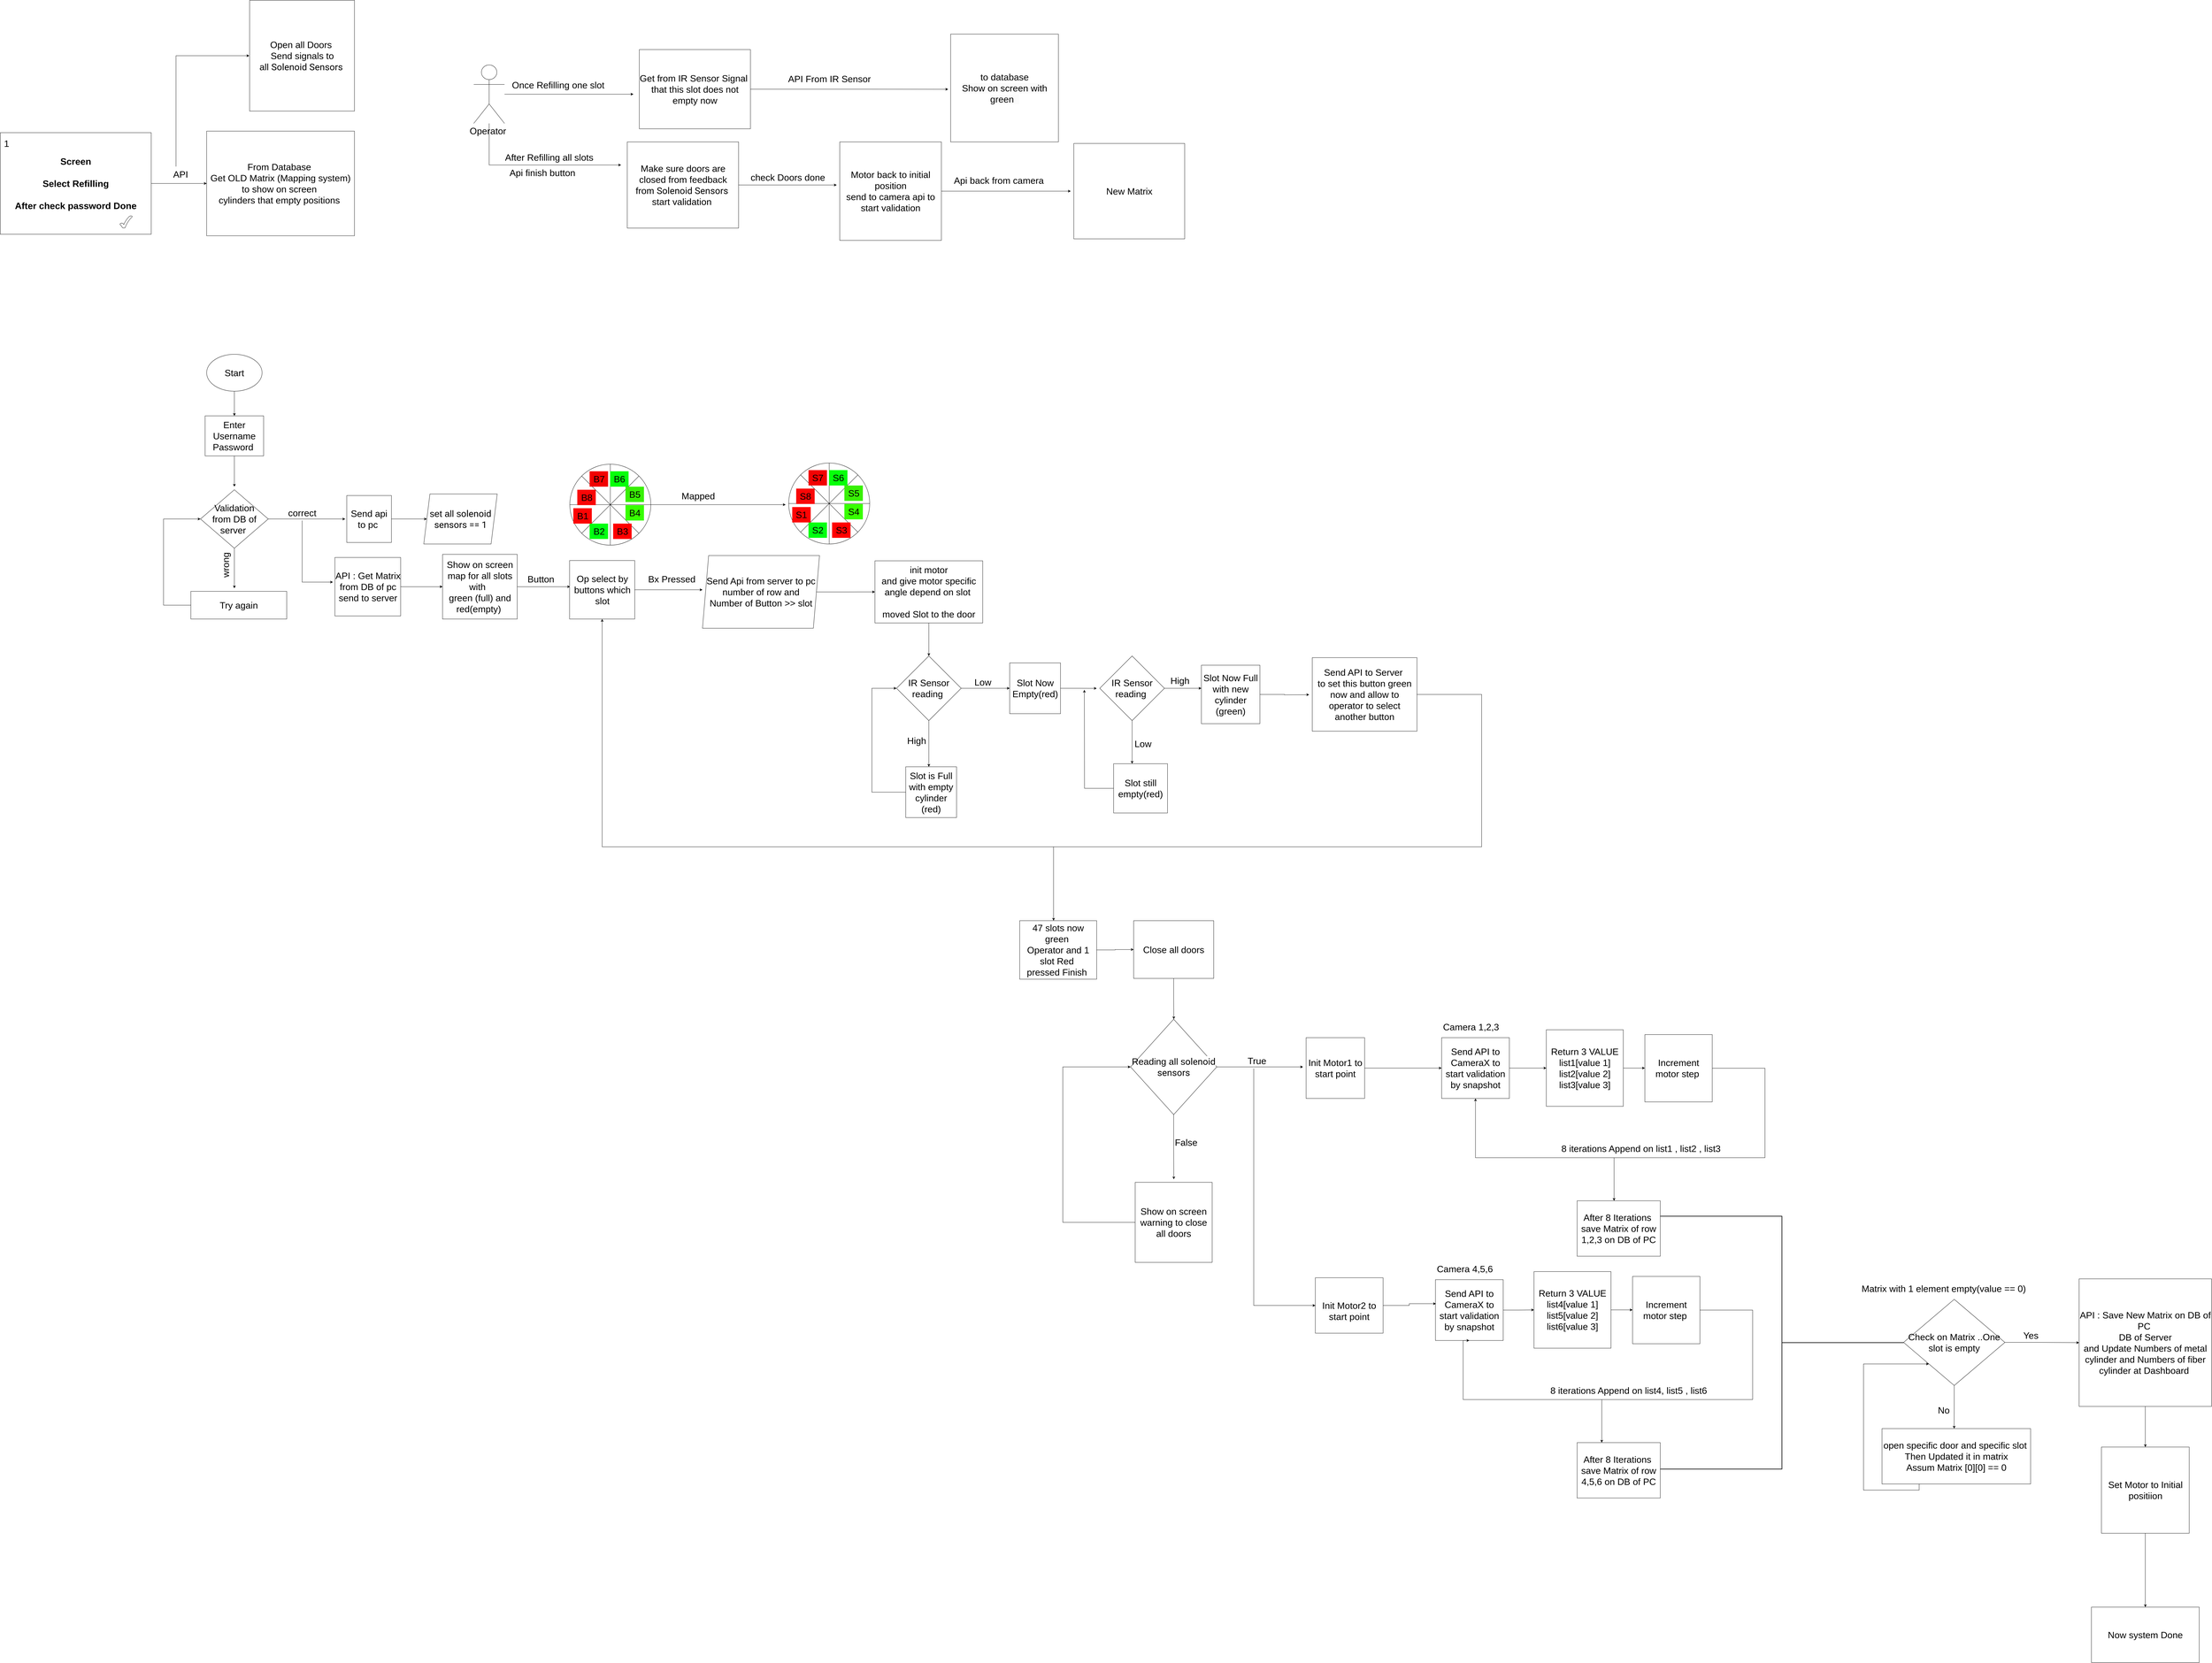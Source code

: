 <mxfile version="20.7.4" type="device"><diagram id="Xpzw8I_0bqc6meqcwYdu" name="Page-1"><mxGraphModel dx="4197" dy="730" grid="1" gridSize="10" guides="1" tooltips="1" connect="1" arrows="1" fold="1" page="1" pageScale="1" pageWidth="850" pageHeight="1100" math="0" shadow="0"><root><mxCell id="0"/><mxCell id="1" parent="0"/><mxCell id="-7IvUQhoITRC7MLoCMQB-1" style="edgeStyle=orthogonalEdgeStyle;rounded=0;orthogonalLoop=1;jettySize=auto;html=1;entryX=0;entryY=0.5;entryDx=0;entryDy=0;fontSize=30;" edge="1" parent="1" source="-7IvUQhoITRC7MLoCMQB-2" target="-7IvUQhoITRC7MLoCMQB-4"><mxGeometry relative="1" as="geometry"/></mxCell><mxCell id="-7IvUQhoITRC7MLoCMQB-2" value="&lt;font style=&quot;font-size: 30px;&quot;&gt;&lt;b&gt;Screen&lt;br&gt;&lt;br&gt;Select Refilling&lt;br&gt;&lt;br&gt;After check password Done&lt;br&gt;&lt;/b&gt;&lt;/font&gt;" style="rounded=0;whiteSpace=wrap;html=1;" vertex="1" parent="1"><mxGeometry x="-450" y="2430" width="490" height="330" as="geometry"/></mxCell><mxCell id="-7IvUQhoITRC7MLoCMQB-3" value="1" style="text;html=1;align=center;verticalAlign=middle;resizable=0;points=[];autosize=1;strokeColor=none;fillColor=none;fontSize=30;" vertex="1" parent="1"><mxGeometry x="-450" y="2440" width="40" height="50" as="geometry"/></mxCell><mxCell id="-7IvUQhoITRC7MLoCMQB-4" value="From Database&amp;nbsp;&lt;br&gt;Get OLD Matrix (Mapping system)&lt;br&gt;to show on screen&amp;nbsp;&lt;br&gt;cylinders that empty positions&amp;nbsp;" style="rounded=0;whiteSpace=wrap;html=1;fontSize=30;" vertex="1" parent="1"><mxGeometry x="220" y="2425" width="480" height="340" as="geometry"/></mxCell><mxCell id="-7IvUQhoITRC7MLoCMQB-5" style="edgeStyle=orthogonalEdgeStyle;rounded=0;orthogonalLoop=1;jettySize=auto;html=1;fontSize=30;" edge="1" parent="1" source="-7IvUQhoITRC7MLoCMQB-6"><mxGeometry relative="1" as="geometry"><mxPoint x="358.5" y="2180" as="targetPoint"/><Array as="points"><mxPoint x="120.5" y="2180"/></Array></mxGeometry></mxCell><mxCell id="-7IvUQhoITRC7MLoCMQB-6" value="API" style="text;html=1;align=center;verticalAlign=middle;resizable=0;points=[];autosize=1;strokeColor=none;fillColor=none;fontSize=30;" vertex="1" parent="1"><mxGeometry x="100" y="2540" width="70" height="50" as="geometry"/></mxCell><mxCell id="-7IvUQhoITRC7MLoCMQB-7" value="Open all Doors&amp;nbsp;&lt;br&gt;Send signals to all&amp;nbsp;&lt;span style=&quot;font-family: Roboto, RobotoDraft, Helvetica, Arial, sans-serif; text-align: start; background-color: rgb(255, 255, 255);&quot;&gt;&lt;font style=&quot;font-size: 30px;&quot;&gt;Solenoid Sensors&amp;nbsp;&lt;/font&gt;&lt;/span&gt;" style="rounded=0;whiteSpace=wrap;html=1;fontSize=30;" vertex="1" parent="1"><mxGeometry x="359.5" y="2000" width="340.5" height="360" as="geometry"/></mxCell><mxCell id="-7IvUQhoITRC7MLoCMQB-8" value="" style="verticalLabelPosition=bottom;verticalAlign=top;html=1;shape=mxgraph.basic.tick;fontSize=30;" vertex="1" parent="1"><mxGeometry x="-61.5" y="2700" width="40" height="40" as="geometry"/></mxCell><mxCell id="-7IvUQhoITRC7MLoCMQB-9" style="edgeStyle=orthogonalEdgeStyle;rounded=0;orthogonalLoop=1;jettySize=auto;html=1;fontSize=30;" edge="1" parent="1" source="-7IvUQhoITRC7MLoCMQB-11"><mxGeometry relative="1" as="geometry"><mxPoint x="1605.75" y="2305" as="targetPoint"/></mxGeometry></mxCell><mxCell id="-7IvUQhoITRC7MLoCMQB-10" style="edgeStyle=orthogonalEdgeStyle;rounded=0;orthogonalLoop=1;jettySize=auto;html=1;fontSize=30;" edge="1" parent="1" source="-7IvUQhoITRC7MLoCMQB-11"><mxGeometry relative="1" as="geometry"><mxPoint x="1565.75" y="2535" as="targetPoint"/><Array as="points"><mxPoint x="1137.75" y="2535"/><mxPoint x="1545.75" y="2535"/></Array></mxGeometry></mxCell><mxCell id="-7IvUQhoITRC7MLoCMQB-11" value="Operator&amp;nbsp;" style="shape=umlActor;verticalLabelPosition=bottom;verticalAlign=top;html=1;fontSize=30;" vertex="1" parent="1"><mxGeometry x="1087.25" y="2210" width="100" height="190" as="geometry"/></mxCell><mxCell id="-7IvUQhoITRC7MLoCMQB-12" value="Once Refilling one slot" style="text;html=1;align=center;verticalAlign=middle;resizable=0;points=[];autosize=1;strokeColor=none;fillColor=none;fontSize=30;" vertex="1" parent="1"><mxGeometry x="1200.75" y="2250" width="320" height="50" as="geometry"/></mxCell><mxCell id="-7IvUQhoITRC7MLoCMQB-13" style="edgeStyle=orthogonalEdgeStyle;rounded=0;orthogonalLoop=1;jettySize=auto;html=1;fontSize=30;" edge="1" parent="1" source="-7IvUQhoITRC7MLoCMQB-14"><mxGeometry relative="1" as="geometry"><mxPoint x="2627.75" y="2289" as="targetPoint"/></mxGeometry></mxCell><mxCell id="-7IvUQhoITRC7MLoCMQB-14" value="Get from IR Sensor Signal&amp;nbsp;&lt;br&gt;that this slot does not empty now&lt;br&gt;" style="rounded=0;whiteSpace=wrap;html=1;fontSize=30;" vertex="1" parent="1"><mxGeometry x="1625" y="2160" width="360.75" height="257.5" as="geometry"/></mxCell><mxCell id="-7IvUQhoITRC7MLoCMQB-15" value="API From IR Sensor&amp;nbsp;" style="text;html=1;align=center;verticalAlign=middle;resizable=0;points=[];autosize=1;strokeColor=none;fillColor=none;fontSize=30;" vertex="1" parent="1"><mxGeometry x="2095.75" y="2230" width="300" height="50" as="geometry"/></mxCell><mxCell id="-7IvUQhoITRC7MLoCMQB-16" value="to database&lt;br&gt;&lt;span style=&quot;color: rgb(0, 0, 0); font-family: Helvetica; font-size: 30px; font-style: normal; font-variant-ligatures: normal; font-variant-caps: normal; font-weight: 400; letter-spacing: normal; orphans: 2; text-align: center; text-indent: 0px; text-transform: none; widows: 2; word-spacing: 0px; -webkit-text-stroke-width: 0px; background-color: rgb(251, 251, 251); text-decoration-thickness: initial; text-decoration-style: initial; text-decoration-color: initial; float: none; display: inline !important;&quot;&gt;Show on screen with green&amp;nbsp;&amp;nbsp;&lt;/span&gt;" style="rounded=0;whiteSpace=wrap;html=1;fontSize=30;" vertex="1" parent="1"><mxGeometry x="2635.75" y="2110" width="350" height="350" as="geometry"/></mxCell><mxCell id="-7IvUQhoITRC7MLoCMQB-17" value="After Refilling all slots&amp;nbsp;" style="text;html=1;align=center;verticalAlign=middle;resizable=0;points=[];autosize=1;strokeColor=none;fillColor=none;fontSize=30;" vertex="1" parent="1"><mxGeometry x="1175.75" y="2485" width="320" height="50" as="geometry"/></mxCell><mxCell id="-7IvUQhoITRC7MLoCMQB-18" style="edgeStyle=orthogonalEdgeStyle;rounded=0;orthogonalLoop=1;jettySize=auto;html=1;fontSize=30;" edge="1" parent="1" source="-7IvUQhoITRC7MLoCMQB-19"><mxGeometry relative="1" as="geometry"><mxPoint x="2265.75" y="2600" as="targetPoint"/></mxGeometry></mxCell><mxCell id="-7IvUQhoITRC7MLoCMQB-19" value="Make sure doors are closed from feedback from&amp;nbsp;&lt;span style=&quot;font-family: Roboto, RobotoDraft, Helvetica, Arial, sans-serif; text-align: start; background-color: rgb(255, 255, 255);&quot;&gt;Solenoid Sensors&amp;nbsp;&lt;br&gt;&lt;/span&gt;start validation&amp;nbsp;" style="rounded=0;whiteSpace=wrap;html=1;fontSize=30;" vertex="1" parent="1"><mxGeometry x="1585.75" y="2460" width="361.5" height="280" as="geometry"/></mxCell><mxCell id="-7IvUQhoITRC7MLoCMQB-20" value="Api finish button&amp;nbsp;" style="text;html=1;align=center;verticalAlign=middle;resizable=0;points=[];autosize=1;strokeColor=none;fillColor=none;fontSize=30;" vertex="1" parent="1"><mxGeometry x="1189.16" y="2535" width="250" height="50" as="geometry"/></mxCell><mxCell id="-7IvUQhoITRC7MLoCMQB-21" value="check Doors done&amp;nbsp;" style="text;html=1;align=center;verticalAlign=middle;resizable=0;points=[];autosize=1;strokeColor=none;fillColor=none;fontSize=30;" vertex="1" parent="1"><mxGeometry x="1975.75" y="2550" width="270" height="50" as="geometry"/></mxCell><mxCell id="-7IvUQhoITRC7MLoCMQB-22" style="edgeStyle=orthogonalEdgeStyle;rounded=0;orthogonalLoop=1;jettySize=auto;html=1;fontSize=30;" edge="1" parent="1" source="-7IvUQhoITRC7MLoCMQB-23"><mxGeometry relative="1" as="geometry"><mxPoint x="3025.75" y="2620" as="targetPoint"/></mxGeometry></mxCell><mxCell id="-7IvUQhoITRC7MLoCMQB-23" value="Motor back to initial position&lt;br&gt;send to camera api to start validation" style="rounded=0;whiteSpace=wrap;html=1;fontSize=30;" vertex="1" parent="1"><mxGeometry x="2275.75" y="2460" width="330" height="320" as="geometry"/></mxCell><mxCell id="-7IvUQhoITRC7MLoCMQB-24" value="Api back from camera&amp;nbsp;" style="text;html=1;align=center;verticalAlign=middle;resizable=0;points=[];autosize=1;strokeColor=none;fillColor=none;fontSize=30;" vertex="1" parent="1"><mxGeometry x="2635.75" y="2560" width="320" height="50" as="geometry"/></mxCell><mxCell id="-7IvUQhoITRC7MLoCMQB-25" value="New Matrix" style="rounded=0;whiteSpace=wrap;html=1;fontSize=30;" vertex="1" parent="1"><mxGeometry x="3035.75" y="2465" width="360" height="310" as="geometry"/></mxCell><mxCell id="-7IvUQhoITRC7MLoCMQB-26" style="edgeStyle=orthogonalEdgeStyle;rounded=0;orthogonalLoop=1;jettySize=auto;html=1;entryX=0.5;entryY=0;entryDx=0;entryDy=0;fontSize=30;" edge="1" parent="1" source="-7IvUQhoITRC7MLoCMQB-27" target="-7IvUQhoITRC7MLoCMQB-29"><mxGeometry relative="1" as="geometry"/></mxCell><mxCell id="-7IvUQhoITRC7MLoCMQB-27" value="Start" style="ellipse;whiteSpace=wrap;html=1;fontSize=30;" vertex="1" parent="1"><mxGeometry x="220" y="3150" width="180" height="120" as="geometry"/></mxCell><mxCell id="-7IvUQhoITRC7MLoCMQB-28" style="edgeStyle=orthogonalEdgeStyle;rounded=0;orthogonalLoop=1;jettySize=auto;html=1;exitX=0.5;exitY=1;exitDx=0;exitDy=0;fontSize=30;" edge="1" parent="1" source="-7IvUQhoITRC7MLoCMQB-29"><mxGeometry relative="1" as="geometry"><mxPoint x="310" y="3580.0" as="targetPoint"/></mxGeometry></mxCell><mxCell id="-7IvUQhoITRC7MLoCMQB-29" value="Enter Username&lt;br&gt;Password&amp;nbsp;" style="rounded=0;whiteSpace=wrap;html=1;fontSize=30;" vertex="1" parent="1"><mxGeometry x="215" y="3350" width="190" height="130" as="geometry"/></mxCell><mxCell id="-7IvUQhoITRC7MLoCMQB-30" style="edgeStyle=orthogonalEdgeStyle;rounded=0;orthogonalLoop=1;jettySize=auto;html=1;fontSize=30;" edge="1" parent="1" source="-7IvUQhoITRC7MLoCMQB-32"><mxGeometry relative="1" as="geometry"><mxPoint x="670" y="3685" as="targetPoint"/></mxGeometry></mxCell><mxCell id="-7IvUQhoITRC7MLoCMQB-31" style="edgeStyle=orthogonalEdgeStyle;rounded=0;orthogonalLoop=1;jettySize=auto;html=1;exitX=0.5;exitY=1;exitDx=0;exitDy=0;fontSize=30;" edge="1" parent="1" source="-7IvUQhoITRC7MLoCMQB-32"><mxGeometry relative="1" as="geometry"><mxPoint x="310" y="3910" as="targetPoint"/></mxGeometry></mxCell><mxCell id="-7IvUQhoITRC7MLoCMQB-32" value="Validation &lt;br&gt;from DB of server&amp;nbsp;" style="rhombus;whiteSpace=wrap;html=1;fontSize=30;" vertex="1" parent="1"><mxGeometry x="200" y="3590" width="220" height="190" as="geometry"/></mxCell><mxCell id="-7IvUQhoITRC7MLoCMQB-33" style="edgeStyle=orthogonalEdgeStyle;rounded=0;orthogonalLoop=1;jettySize=auto;html=1;fontSize=30;" edge="1" parent="1" source="-7IvUQhoITRC7MLoCMQB-34"><mxGeometry relative="1" as="geometry"><mxPoint x="630" y="3890" as="targetPoint"/><Array as="points"><mxPoint x="530" y="3890"/></Array></mxGeometry></mxCell><mxCell id="-7IvUQhoITRC7MLoCMQB-34" value="correct" style="text;html=1;align=center;verticalAlign=middle;resizable=0;points=[];autosize=1;strokeColor=none;fillColor=none;fontSize=30;" vertex="1" parent="1"><mxGeometry x="470" y="3640" width="120" height="50" as="geometry"/></mxCell><mxCell id="-7IvUQhoITRC7MLoCMQB-35" value="wrong" style="text;html=1;align=center;verticalAlign=middle;resizable=0;points=[];autosize=1;strokeColor=none;fillColor=none;fontSize=30;rotation=-90;" vertex="1" parent="1"><mxGeometry x="226.5" y="3810" width="110" height="50" as="geometry"/></mxCell><mxCell id="-7IvUQhoITRC7MLoCMQB-36" style="edgeStyle=orthogonalEdgeStyle;rounded=0;orthogonalLoop=1;jettySize=auto;html=1;fontSize=30;" edge="1" parent="1" source="-7IvUQhoITRC7MLoCMQB-37" target="-7IvUQhoITRC7MLoCMQB-38"><mxGeometry relative="1" as="geometry"><mxPoint x="950" y="3685.0" as="targetPoint"/></mxGeometry></mxCell><mxCell id="-7IvUQhoITRC7MLoCMQB-37" value="Send api to pc&amp;nbsp;" style="rounded=0;whiteSpace=wrap;html=1;fontSize=30;" vertex="1" parent="1"><mxGeometry x="675" y="3608.75" width="145" height="152.5" as="geometry"/></mxCell><mxCell id="-7IvUQhoITRC7MLoCMQB-38" value="set all s&lt;span style=&quot;font-family: Roboto, RobotoDraft, Helvetica, Arial, sans-serif; text-align: start; background-color: rgb(255, 255, 255);&quot;&gt;olenoid sensors == 1&lt;/span&gt;" style="shape=parallelogram;perimeter=parallelogramPerimeter;whiteSpace=wrap;html=1;fixedSize=1;fontSize=30;" vertex="1" parent="1"><mxGeometry x="925" y="3603.75" width="238.5" height="162.5" as="geometry"/></mxCell><mxCell id="-7IvUQhoITRC7MLoCMQB-39" style="edgeStyle=orthogonalEdgeStyle;rounded=0;orthogonalLoop=1;jettySize=auto;html=1;fontSize=30;" edge="1" parent="1" source="-7IvUQhoITRC7MLoCMQB-40"><mxGeometry relative="1" as="geometry"><mxPoint x="1400" y="3905" as="targetPoint"/></mxGeometry></mxCell><mxCell id="-7IvUQhoITRC7MLoCMQB-40" value="Show on screen map for all slots with&amp;nbsp;&amp;nbsp;&lt;br&gt;green (full) and red(empty)&amp;nbsp;" style="rounded=0;whiteSpace=wrap;html=1;fontSize=30;" vertex="1" parent="1"><mxGeometry x="986" y="3800" width="242.5" height="210" as="geometry"/></mxCell><mxCell id="-7IvUQhoITRC7MLoCMQB-41" style="edgeStyle=orthogonalEdgeStyle;rounded=0;orthogonalLoop=1;jettySize=auto;html=1;exitX=1;exitY=0.5;exitDx=0;exitDy=0;entryX=0;entryY=0.5;entryDx=0;entryDy=0;fontSize=30;" edge="1" parent="1" source="-7IvUQhoITRC7MLoCMQB-42" target="-7IvUQhoITRC7MLoCMQB-40"><mxGeometry relative="1" as="geometry"/></mxCell><mxCell id="-7IvUQhoITRC7MLoCMQB-42" value="API : Get Matrix from DB of pc send to server" style="rounded=0;whiteSpace=wrap;html=1;fontSize=30;" vertex="1" parent="1"><mxGeometry x="636.5" y="3810" width="213.5" height="190" as="geometry"/></mxCell><mxCell id="-7IvUQhoITRC7MLoCMQB-43" value="Button&amp;nbsp;" style="text;html=1;align=center;verticalAlign=middle;resizable=0;points=[];autosize=1;strokeColor=none;fillColor=none;fontSize=30;" vertex="1" parent="1"><mxGeometry x="1248.5" y="3855" width="120" height="50" as="geometry"/></mxCell><mxCell id="-7IvUQhoITRC7MLoCMQB-44" style="edgeStyle=orthogonalEdgeStyle;rounded=0;orthogonalLoop=1;jettySize=auto;html=1;fontSize=30;" edge="1" parent="1" source="-7IvUQhoITRC7MLoCMQB-45"><mxGeometry relative="1" as="geometry"><mxPoint x="1830" y="3915" as="targetPoint"/><Array as="points"><mxPoint x="1710" y="3915"/><mxPoint x="1710" y="3915"/></Array></mxGeometry></mxCell><mxCell id="-7IvUQhoITRC7MLoCMQB-45" value="Op select by buttons which slot" style="rounded=0;whiteSpace=wrap;html=1;fontSize=30;" vertex="1" parent="1"><mxGeometry x="1398.5" y="3820" width="211.5" height="190" as="geometry"/></mxCell><mxCell id="-7IvUQhoITRC7MLoCMQB-46" value="Bx Pressed" style="text;html=1;align=center;verticalAlign=middle;resizable=0;points=[];autosize=1;strokeColor=none;fillColor=none;fontSize=30;" vertex="1" parent="1"><mxGeometry x="1640" y="3855" width="180" height="50" as="geometry"/></mxCell><mxCell id="-7IvUQhoITRC7MLoCMQB-47" style="edgeStyle=orthogonalEdgeStyle;rounded=0;orthogonalLoop=1;jettySize=auto;html=1;fontSize=30;" edge="1" parent="1" source="-7IvUQhoITRC7MLoCMQB-48" target="-7IvUQhoITRC7MLoCMQB-50"><mxGeometry relative="1" as="geometry"><mxPoint x="2300" y="3915.0" as="targetPoint"/></mxGeometry></mxCell><mxCell id="-7IvUQhoITRC7MLoCMQB-48" value="Send Api from server to pc number of row and &lt;br&gt;Number of Button &amp;gt;&amp;gt; slot" style="shape=parallelogram;perimeter=parallelogramPerimeter;whiteSpace=wrap;html=1;fixedSize=1;fontSize=30;" vertex="1" parent="1"><mxGeometry x="1830" y="3803.75" width="380" height="236.25" as="geometry"/></mxCell><mxCell id="-7IvUQhoITRC7MLoCMQB-49" style="edgeStyle=orthogonalEdgeStyle;rounded=0;orthogonalLoop=1;jettySize=auto;html=1;fontSize=30;" edge="1" parent="1" source="-7IvUQhoITRC7MLoCMQB-50" target="-7IvUQhoITRC7MLoCMQB-81"><mxGeometry relative="1" as="geometry"><mxPoint x="2565" y="4190.0" as="targetPoint"/></mxGeometry></mxCell><mxCell id="-7IvUQhoITRC7MLoCMQB-50" value="init motor&lt;br&gt;and give motor specific angle depend on slot&amp;nbsp;&lt;br&gt;&lt;br&gt;&amp;nbsp;moved Slot to the door&amp;nbsp;" style="rounded=0;whiteSpace=wrap;html=1;fontSize=30;" vertex="1" parent="1"><mxGeometry x="2390" y="3820.94" width="350" height="201.87" as="geometry"/></mxCell><mxCell id="-7IvUQhoITRC7MLoCMQB-51" style="edgeStyle=orthogonalEdgeStyle;rounded=0;orthogonalLoop=1;jettySize=auto;html=1;fontSize=30;" edge="1" parent="1" source="-7IvUQhoITRC7MLoCMQB-52"><mxGeometry relative="1" as="geometry"><mxPoint x="2100" y="3638.5" as="targetPoint"/></mxGeometry></mxCell><mxCell id="-7IvUQhoITRC7MLoCMQB-52" value="" style="ellipse;whiteSpace=wrap;html=1;aspect=fixed;fontSize=30;" vertex="1" parent="1"><mxGeometry x="1399.25" y="3507" width="263" height="263" as="geometry"/></mxCell><mxCell id="-7IvUQhoITRC7MLoCMQB-53" value="" style="endArrow=none;html=1;rounded=0;fontSize=30;entryX=0.5;entryY=0;entryDx=0;entryDy=0;exitX=0.5;exitY=1;exitDx=0;exitDy=0;" edge="1" parent="1" source="-7IvUQhoITRC7MLoCMQB-52" target="-7IvUQhoITRC7MLoCMQB-52"><mxGeometry width="50" height="50" relative="1" as="geometry"><mxPoint x="2050" y="3780" as="sourcePoint"/><mxPoint x="2100" y="3730" as="targetPoint"/></mxGeometry></mxCell><mxCell id="-7IvUQhoITRC7MLoCMQB-54" value="" style="endArrow=none;html=1;rounded=0;fontSize=30;exitX=0;exitY=0.5;exitDx=0;exitDy=0;entryX=1;entryY=0.5;entryDx=0;entryDy=0;" edge="1" parent="1" source="-7IvUQhoITRC7MLoCMQB-52" target="-7IvUQhoITRC7MLoCMQB-52"><mxGeometry width="50" height="50" relative="1" as="geometry"><mxPoint x="2050" y="3780" as="sourcePoint"/><mxPoint x="2100" y="3730" as="targetPoint"/></mxGeometry></mxCell><mxCell id="-7IvUQhoITRC7MLoCMQB-55" value="" style="endArrow=none;html=1;rounded=0;fontSize=30;exitX=0;exitY=1;exitDx=0;exitDy=0;entryX=1;entryY=0;entryDx=0;entryDy=0;" edge="1" parent="1" source="-7IvUQhoITRC7MLoCMQB-52" target="-7IvUQhoITRC7MLoCMQB-52"><mxGeometry width="50" height="50" relative="1" as="geometry"><mxPoint x="2050" y="3780" as="sourcePoint"/><mxPoint x="2100" y="3730" as="targetPoint"/></mxGeometry></mxCell><mxCell id="-7IvUQhoITRC7MLoCMQB-56" value="" style="endArrow=none;html=1;rounded=0;fontSize=30;exitX=0;exitY=0;exitDx=0;exitDy=0;entryX=1;entryY=1;entryDx=0;entryDy=0;" edge="1" parent="1" source="-7IvUQhoITRC7MLoCMQB-52" target="-7IvUQhoITRC7MLoCMQB-52"><mxGeometry width="50" height="50" relative="1" as="geometry"><mxPoint x="2050" y="3780" as="sourcePoint"/><mxPoint x="2100" y="3730" as="targetPoint"/></mxGeometry></mxCell><mxCell id="-7IvUQhoITRC7MLoCMQB-57" value="B2" style="text;html=1;align=center;verticalAlign=middle;resizable=0;points=[];autosize=1;strokeColor=none;fillColor=#00ff11;fontSize=30;" vertex="1" parent="1"><mxGeometry x="1463.5" y="3700" width="60" height="50" as="geometry"/></mxCell><mxCell id="-7IvUQhoITRC7MLoCMQB-58" value="B1" style="text;html=1;align=center;verticalAlign=middle;resizable=0;points=[];autosize=1;strokeColor=none;fillColor=#fc0303;fontSize=30;" vertex="1" parent="1"><mxGeometry x="1410.66" y="3650" width="60" height="50" as="geometry"/></mxCell><mxCell id="-7IvUQhoITRC7MLoCMQB-59" value="B3" style="text;html=1;align=center;verticalAlign=middle;resizable=0;points=[];autosize=1;strokeColor=none;fillColor=#ff0000;fontSize=30;" vertex="1" parent="1"><mxGeometry x="1540" y="3700" width="60" height="50" as="geometry"/></mxCell><mxCell id="-7IvUQhoITRC7MLoCMQB-60" value="B4" style="text;html=1;align=center;verticalAlign=middle;resizable=0;points=[];autosize=1;strokeColor=none;fillColor=#37ff00;fontSize=30;" vertex="1" parent="1"><mxGeometry x="1580" y="3640" width="60" height="50" as="geometry"/></mxCell><mxCell id="-7IvUQhoITRC7MLoCMQB-61" value="B5" style="text;html=1;align=center;verticalAlign=middle;resizable=0;points=[];autosize=1;strokeColor=none;fillColor=#38f005;fontSize=30;" vertex="1" parent="1"><mxGeometry x="1580" y="3580" width="60" height="50" as="geometry"/></mxCell><mxCell id="-7IvUQhoITRC7MLoCMQB-62" value="B6" style="text;html=1;align=center;verticalAlign=middle;resizable=0;points=[];autosize=1;strokeColor=none;fillColor=#05ff09;fontSize=30;" vertex="1" parent="1"><mxGeometry x="1530" y="3530" width="60" height="50" as="geometry"/></mxCell><mxCell id="-7IvUQhoITRC7MLoCMQB-63" value="B7&lt;span style=&quot;color: rgba(0, 0, 0, 0); font-family: monospace; font-size: 0px; text-align: start;&quot;&gt;%3CmxGraphModel%3E%3Croot%3E%3CmxCell%20id%3D%220%22%2F%3E%3CmxCell%20id%3D%221%22%20parent%3D%220%22%2F%3E%3CmxCell%20id%3D%222%22%20value%3D%22B2%22%20style%3D%22text%3Bhtml%3D1%3Balign%3Dcenter%3BverticalAlign%3Dmiddle%3Bresizable%3D0%3Bpoints%3D%5B%5D%3Bautosize%3D1%3BstrokeColor%3Dnone%3BfillColor%3Dnone%3BfontSize%3D30%3B%22%20vertex%3D%221%22%20parent%3D%221%22%3E%3CmxGeometry%20x%3D%221463.5%22%20y%3D%223700%22%20width%3D%2260%22%20height%3D%2250%22%20as%3D%22geometry%22%2F%3E%3C%2FmxCell%3E%3C%2Froot%3E%3C%2FmxGraphModel%3E&lt;/span&gt;" style="text;html=1;align=center;verticalAlign=middle;resizable=0;points=[];autosize=1;strokeColor=none;fillColor=#f20202;fontSize=30;" vertex="1" parent="1"><mxGeometry x="1463.5" y="3530" width="60" height="50" as="geometry"/></mxCell><mxCell id="-7IvUQhoITRC7MLoCMQB-64" value="B8" style="text;html=1;align=center;verticalAlign=middle;resizable=0;points=[];autosize=1;strokeColor=none;fillColor=#f90606;fontSize=30;" vertex="1" parent="1"><mxGeometry x="1423.5" y="3590" width="60" height="50" as="geometry"/></mxCell><mxCell id="-7IvUQhoITRC7MLoCMQB-65" value="" style="ellipse;whiteSpace=wrap;html=1;aspect=fixed;fontSize=30;" vertex="1" parent="1"><mxGeometry x="2110" y="3503.25" width="263" height="263" as="geometry"/></mxCell><mxCell id="-7IvUQhoITRC7MLoCMQB-66" value="" style="endArrow=none;html=1;rounded=0;fontSize=30;entryX=0.5;entryY=0;entryDx=0;entryDy=0;exitX=0.5;exitY=1;exitDx=0;exitDy=0;" edge="1" parent="1" source="-7IvUQhoITRC7MLoCMQB-65" target="-7IvUQhoITRC7MLoCMQB-65"><mxGeometry width="50" height="50" relative="1" as="geometry"><mxPoint x="2760.75" y="3776.25" as="sourcePoint"/><mxPoint x="2810.75" y="3726.25" as="targetPoint"/></mxGeometry></mxCell><mxCell id="-7IvUQhoITRC7MLoCMQB-67" value="" style="endArrow=none;html=1;rounded=0;fontSize=30;exitX=0;exitY=0.5;exitDx=0;exitDy=0;entryX=1;entryY=0.5;entryDx=0;entryDy=0;" edge="1" parent="1" source="-7IvUQhoITRC7MLoCMQB-65" target="-7IvUQhoITRC7MLoCMQB-65"><mxGeometry width="50" height="50" relative="1" as="geometry"><mxPoint x="2760.75" y="3776.25" as="sourcePoint"/><mxPoint x="2810.75" y="3726.25" as="targetPoint"/></mxGeometry></mxCell><mxCell id="-7IvUQhoITRC7MLoCMQB-68" value="" style="endArrow=none;html=1;rounded=0;fontSize=30;exitX=0;exitY=1;exitDx=0;exitDy=0;entryX=1;entryY=0;entryDx=0;entryDy=0;" edge="1" parent="1" source="-7IvUQhoITRC7MLoCMQB-65" target="-7IvUQhoITRC7MLoCMQB-65"><mxGeometry width="50" height="50" relative="1" as="geometry"><mxPoint x="2760.75" y="3776.25" as="sourcePoint"/><mxPoint x="2810.75" y="3726.25" as="targetPoint"/></mxGeometry></mxCell><mxCell id="-7IvUQhoITRC7MLoCMQB-69" value="" style="endArrow=none;html=1;rounded=0;fontSize=30;exitX=0;exitY=0;exitDx=0;exitDy=0;entryX=1;entryY=1;entryDx=0;entryDy=0;" edge="1" parent="1" source="-7IvUQhoITRC7MLoCMQB-65" target="-7IvUQhoITRC7MLoCMQB-65"><mxGeometry width="50" height="50" relative="1" as="geometry"><mxPoint x="2760.75" y="3776.25" as="sourcePoint"/><mxPoint x="2810.75" y="3726.25" as="targetPoint"/></mxGeometry></mxCell><mxCell id="-7IvUQhoITRC7MLoCMQB-70" value="S2" style="text;html=1;align=center;verticalAlign=middle;resizable=0;points=[];autosize=1;strokeColor=none;fillColor=#00ff11;fontSize=30;" vertex="1" parent="1"><mxGeometry x="2174.25" y="3696.25" width="60" height="50" as="geometry"/></mxCell><mxCell id="-7IvUQhoITRC7MLoCMQB-71" value="S1" style="text;html=1;align=center;verticalAlign=middle;resizable=0;points=[];autosize=1;strokeColor=none;fillColor=#fc0303;fontSize=30;" vertex="1" parent="1"><mxGeometry x="2121.41" y="3646.25" width="60" height="50" as="geometry"/></mxCell><mxCell id="-7IvUQhoITRC7MLoCMQB-72" value="S3" style="text;html=1;align=center;verticalAlign=middle;resizable=0;points=[];autosize=1;strokeColor=none;fillColor=#ff0000;fontSize=30;" vertex="1" parent="1"><mxGeometry x="2250.75" y="3696.25" width="60" height="50" as="geometry"/></mxCell><mxCell id="-7IvUQhoITRC7MLoCMQB-73" value="S4" style="text;html=1;align=center;verticalAlign=middle;resizable=0;points=[];autosize=1;strokeColor=none;fillColor=#37ff00;fontSize=30;" vertex="1" parent="1"><mxGeometry x="2290.75" y="3636.25" width="60" height="50" as="geometry"/></mxCell><mxCell id="-7IvUQhoITRC7MLoCMQB-74" value="S5" style="text;html=1;align=center;verticalAlign=middle;resizable=0;points=[];autosize=1;strokeColor=none;fillColor=#38f005;fontSize=30;" vertex="1" parent="1"><mxGeometry x="2290.75" y="3576.25" width="60" height="50" as="geometry"/></mxCell><mxCell id="-7IvUQhoITRC7MLoCMQB-75" value="S6" style="text;html=1;align=center;verticalAlign=middle;resizable=0;points=[];autosize=1;strokeColor=none;fillColor=#05ff09;fontSize=30;" vertex="1" parent="1"><mxGeometry x="2240.75" y="3526.25" width="60" height="50" as="geometry"/></mxCell><mxCell id="-7IvUQhoITRC7MLoCMQB-76" value="S7&lt;span style=&quot;color: rgba(0, 0, 0, 0); font-family: monospace; font-size: 0px; text-align: start;&quot;&gt;%3CmxGraphModel%3E%3Croot%3E%3CmxCell%20id%3D%220%22%2F%3E%3CmxCell%20id%3D%221%22%20parent%3D%220%22%2F%3E%3CmxCell%20id%3D%222%22%20value%3D%22B2%22%20style%3D%22text%3Bhtml%3D1%3Balign%3Dcenter%3BverticalAlign%3Dmiddle%3Bresizable%3D0%3Bpoints%3D%5B%5D%3Bautosize%3D1%3BstrokeColor%3Dnone%3BfillColor%3Dnone%3BfontSize%3D30%3B%22%20vertex%3D%221%22%20parent%3D%221%22%3E%3CmxGeometry%20x%3D%221463.5%22%20y%3D%223700%22%20width%3D%2260%22%20height%3D%2250%22%20as%3D%22geometry%22%2F%3E%3C%2FmxCell%3E%3C%2Froot%3E%3C%2FmxGraphModel%3E&lt;/span&gt;" style="text;html=1;align=center;verticalAlign=middle;resizable=0;points=[];autosize=1;strokeColor=none;fillColor=#f20202;fontSize=30;" vertex="1" parent="1"><mxGeometry x="2174.25" y="3526.25" width="60" height="50" as="geometry"/></mxCell><mxCell id="-7IvUQhoITRC7MLoCMQB-77" value="S8" style="text;html=1;align=center;verticalAlign=middle;resizable=0;points=[];autosize=1;strokeColor=none;fillColor=#f90606;fontSize=30;" vertex="1" parent="1"><mxGeometry x="2134.25" y="3586.25" width="60" height="50" as="geometry"/></mxCell><mxCell id="-7IvUQhoITRC7MLoCMQB-78" value="Mapped&amp;nbsp;" style="text;html=1;align=center;verticalAlign=middle;resizable=0;points=[];autosize=1;strokeColor=none;fillColor=none;fontSize=30;" vertex="1" parent="1"><mxGeometry x="1750" y="3585" width="140" height="50" as="geometry"/></mxCell><mxCell id="-7IvUQhoITRC7MLoCMQB-79" style="edgeStyle=orthogonalEdgeStyle;rounded=0;orthogonalLoop=1;jettySize=auto;html=1;fontSize=30;" edge="1" parent="1" source="-7IvUQhoITRC7MLoCMQB-81" target="-7IvUQhoITRC7MLoCMQB-83"><mxGeometry relative="1" as="geometry"><mxPoint x="2910" y="4305.0" as="targetPoint"/></mxGeometry></mxCell><mxCell id="-7IvUQhoITRC7MLoCMQB-80" style="edgeStyle=orthogonalEdgeStyle;rounded=0;orthogonalLoop=1;jettySize=auto;html=1;fontSize=30;" edge="1" parent="1" source="-7IvUQhoITRC7MLoCMQB-81"><mxGeometry relative="1" as="geometry"><mxPoint x="2565" y="4490" as="targetPoint"/></mxGeometry></mxCell><mxCell id="-7IvUQhoITRC7MLoCMQB-81" value="IR Sensor reading&amp;nbsp;" style="rhombus;whiteSpace=wrap;html=1;fontSize=30;fillColor=none;" vertex="1" parent="1"><mxGeometry x="2460" y="4130" width="210" height="210" as="geometry"/></mxCell><mxCell id="-7IvUQhoITRC7MLoCMQB-82" style="edgeStyle=orthogonalEdgeStyle;rounded=0;orthogonalLoop=1;jettySize=auto;html=1;exitX=1;exitY=0.5;exitDx=0;exitDy=0;fontSize=30;" edge="1" parent="1" source="-7IvUQhoITRC7MLoCMQB-83"><mxGeometry relative="1" as="geometry"><mxPoint x="3110" y="4235.333" as="targetPoint"/></mxGeometry></mxCell><mxCell id="-7IvUQhoITRC7MLoCMQB-83" value="Slot Now Empty(red)" style="whiteSpace=wrap;html=1;aspect=fixed;fontSize=30;fillColor=none;" vertex="1" parent="1"><mxGeometry x="2827.5" y="4152.5" width="165" height="165" as="geometry"/></mxCell><mxCell id="-7IvUQhoITRC7MLoCMQB-84" value="Low" style="text;html=1;align=center;verticalAlign=middle;resizable=0;points=[];autosize=1;strokeColor=none;fillColor=none;fontSize=30;" vertex="1" parent="1"><mxGeometry x="2700" y="4190" width="80" height="50" as="geometry"/></mxCell><mxCell id="-7IvUQhoITRC7MLoCMQB-85" style="edgeStyle=orthogonalEdgeStyle;rounded=0;orthogonalLoop=1;jettySize=auto;html=1;fontSize=30;" edge="1" parent="1" source="-7IvUQhoITRC7MLoCMQB-87"><mxGeometry relative="1" as="geometry"><mxPoint x="3450" y="4235" as="targetPoint"/></mxGeometry></mxCell><mxCell id="-7IvUQhoITRC7MLoCMQB-86" style="edgeStyle=orthogonalEdgeStyle;rounded=0;orthogonalLoop=1;jettySize=auto;html=1;exitX=0.5;exitY=1;exitDx=0;exitDy=0;fontSize=30;" edge="1" parent="1" source="-7IvUQhoITRC7MLoCMQB-87"><mxGeometry relative="1" as="geometry"><mxPoint x="3225" y="4480" as="targetPoint"/></mxGeometry></mxCell><mxCell id="-7IvUQhoITRC7MLoCMQB-87" value="IR Sensor reading&amp;nbsp;" style="rhombus;whiteSpace=wrap;html=1;fontSize=30;fillColor=none;" vertex="1" parent="1"><mxGeometry x="3120" y="4130" width="210" height="210" as="geometry"/></mxCell><mxCell id="-7IvUQhoITRC7MLoCMQB-88" value="High" style="text;html=1;align=center;verticalAlign=middle;resizable=0;points=[];autosize=1;strokeColor=none;fillColor=none;fontSize=30;" vertex="1" parent="1"><mxGeometry x="3335" y="4185" width="90" height="50" as="geometry"/></mxCell><mxCell id="-7IvUQhoITRC7MLoCMQB-89" style="edgeStyle=orthogonalEdgeStyle;rounded=0;orthogonalLoop=1;jettySize=auto;html=1;exitX=1;exitY=0.5;exitDx=0;exitDy=0;fontSize=30;" edge="1" parent="1" source="-7IvUQhoITRC7MLoCMQB-90"><mxGeometry relative="1" as="geometry"><mxPoint x="3800" y="4255.857" as="targetPoint"/></mxGeometry></mxCell><mxCell id="-7IvUQhoITRC7MLoCMQB-90" value="Slot Now Full with new cylinder (green)" style="whiteSpace=wrap;html=1;aspect=fixed;fontSize=30;fillColor=none;" vertex="1" parent="1"><mxGeometry x="3450" y="4160" width="190" height="190" as="geometry"/></mxCell><mxCell id="-7IvUQhoITRC7MLoCMQB-91" value="High" style="text;html=1;align=center;verticalAlign=middle;resizable=0;points=[];autosize=1;strokeColor=none;fillColor=none;fontSize=30;" vertex="1" parent="1"><mxGeometry x="2480" y="4380" width="90" height="50" as="geometry"/></mxCell><mxCell id="-7IvUQhoITRC7MLoCMQB-92" style="edgeStyle=orthogonalEdgeStyle;rounded=0;orthogonalLoop=1;jettySize=auto;html=1;fontSize=30;entryX=0;entryY=0.5;entryDx=0;entryDy=0;" edge="1" parent="1" source="-7IvUQhoITRC7MLoCMQB-93" target="-7IvUQhoITRC7MLoCMQB-81"><mxGeometry relative="1" as="geometry"><mxPoint x="2340" y="4220" as="targetPoint"/><Array as="points"><mxPoint x="2380" y="4573"/><mxPoint x="2380" y="4235"/></Array></mxGeometry></mxCell><mxCell id="-7IvUQhoITRC7MLoCMQB-93" value="Slot is Full&lt;br&gt;with empty cylinder (red)" style="whiteSpace=wrap;html=1;aspect=fixed;fontSize=30;fillColor=none;" vertex="1" parent="1"><mxGeometry x="2490" y="4490" width="165" height="165" as="geometry"/></mxCell><mxCell id="-7IvUQhoITRC7MLoCMQB-94" value="Low" style="text;html=1;align=center;verticalAlign=middle;resizable=0;points=[];autosize=1;strokeColor=none;fillColor=none;fontSize=30;" vertex="1" parent="1"><mxGeometry x="3220" y="4390" width="80" height="50" as="geometry"/></mxCell><mxCell id="-7IvUQhoITRC7MLoCMQB-95" style="edgeStyle=orthogonalEdgeStyle;rounded=0;orthogonalLoop=1;jettySize=auto;html=1;fontSize=30;" edge="1" parent="1" source="-7IvUQhoITRC7MLoCMQB-96"><mxGeometry relative="1" as="geometry"><mxPoint x="3070" y="4240" as="targetPoint"/></mxGeometry></mxCell><mxCell id="-7IvUQhoITRC7MLoCMQB-96" value="Slot still empty(red)" style="rounded=0;whiteSpace=wrap;html=1;fontSize=30;fillColor=none;" vertex="1" parent="1"><mxGeometry x="3165" y="4480" width="175" height="160" as="geometry"/></mxCell><mxCell id="-7IvUQhoITRC7MLoCMQB-97" style="edgeStyle=orthogonalEdgeStyle;rounded=0;orthogonalLoop=1;jettySize=auto;html=1;exitX=1;exitY=0.5;exitDx=0;exitDy=0;fontSize=30;entryX=0.5;entryY=1;entryDx=0;entryDy=0;" edge="1" parent="1" source="-7IvUQhoITRC7MLoCMQB-98" target="-7IvUQhoITRC7MLoCMQB-45"><mxGeometry relative="1" as="geometry"><mxPoint x="1700" y="3922" as="targetPoint"/><Array as="points"><mxPoint x="4360" y="4255"/><mxPoint x="4360" y="4750"/><mxPoint x="1504" y="4750"/></Array></mxGeometry></mxCell><mxCell id="-7IvUQhoITRC7MLoCMQB-98" value="Send API to Server&amp;nbsp;&lt;br&gt;to set this button green now and allow to operator to select another button" style="rounded=0;whiteSpace=wrap;html=1;fontSize=30;fillColor=none;" vertex="1" parent="1"><mxGeometry x="3810" y="4135.5" width="340" height="239" as="geometry"/></mxCell><mxCell id="-7IvUQhoITRC7MLoCMQB-99" style="edgeStyle=orthogonalEdgeStyle;rounded=0;orthogonalLoop=1;jettySize=auto;html=1;exitX=0;exitY=0.5;exitDx=0;exitDy=0;fontSize=30;entryX=0;entryY=0.5;entryDx=0;entryDy=0;" edge="1" parent="1" source="-7IvUQhoITRC7MLoCMQB-100" target="-7IvUQhoITRC7MLoCMQB-32"><mxGeometry relative="1" as="geometry"><mxPoint x="60" y="3710" as="targetPoint"/><Array as="points"><mxPoint x="80" y="3965"/><mxPoint x="80" y="3685"/></Array></mxGeometry></mxCell><mxCell id="-7IvUQhoITRC7MLoCMQB-100" value="Try again" style="rounded=0;whiteSpace=wrap;html=1;fontSize=30;fillColor=none;" vertex="1" parent="1"><mxGeometry x="168.75" y="3920" width="311.25" height="90" as="geometry"/></mxCell><mxCell id="-7IvUQhoITRC7MLoCMQB-101" value="" style="endArrow=classic;html=1;rounded=0;fontSize=30;" edge="1" parent="1"><mxGeometry width="50" height="50" relative="1" as="geometry"><mxPoint x="2970" y="4750" as="sourcePoint"/><mxPoint x="2970" y="4990" as="targetPoint"/></mxGeometry></mxCell><mxCell id="-7IvUQhoITRC7MLoCMQB-102" style="edgeStyle=orthogonalEdgeStyle;rounded=0;orthogonalLoop=1;jettySize=auto;html=1;exitX=1;exitY=0.5;exitDx=0;exitDy=0;entryX=0;entryY=0.5;entryDx=0;entryDy=0;fontSize=30;" edge="1" parent="1" source="-7IvUQhoITRC7MLoCMQB-103" target="-7IvUQhoITRC7MLoCMQB-105"><mxGeometry relative="1" as="geometry"/></mxCell><mxCell id="-7IvUQhoITRC7MLoCMQB-103" value="47 slots now green&amp;nbsp;&lt;br&gt;Operator and 1 slot Red&amp;nbsp; &lt;br&gt;pressed Finish&amp;nbsp;" style="rounded=0;whiteSpace=wrap;html=1;fontSize=30;fillColor=none;" vertex="1" parent="1"><mxGeometry x="2860" y="4990" width="250" height="190" as="geometry"/></mxCell><mxCell id="-7IvUQhoITRC7MLoCMQB-104" style="edgeStyle=orthogonalEdgeStyle;rounded=0;orthogonalLoop=1;jettySize=auto;html=1;exitX=0.5;exitY=1;exitDx=0;exitDy=0;fontSize=30;" edge="1" parent="1" source="-7IvUQhoITRC7MLoCMQB-105"><mxGeometry relative="1" as="geometry"><mxPoint x="3360.429" y="5310" as="targetPoint"/></mxGeometry></mxCell><mxCell id="-7IvUQhoITRC7MLoCMQB-105" value="Close all doors" style="rounded=0;whiteSpace=wrap;html=1;fontSize=30;fillColor=none;" vertex="1" parent="1"><mxGeometry x="3230" y="4990" width="260" height="187.5" as="geometry"/></mxCell><mxCell id="-7IvUQhoITRC7MLoCMQB-106" style="edgeStyle=orthogonalEdgeStyle;rounded=0;orthogonalLoop=1;jettySize=auto;html=1;fontSize=30;" edge="1" parent="1" source="-7IvUQhoITRC7MLoCMQB-108"><mxGeometry relative="1" as="geometry"><mxPoint x="3780" y="5465" as="targetPoint"/></mxGeometry></mxCell><mxCell id="-7IvUQhoITRC7MLoCMQB-107" style="edgeStyle=orthogonalEdgeStyle;rounded=0;orthogonalLoop=1;jettySize=auto;html=1;exitX=0.5;exitY=1;exitDx=0;exitDy=0;fontSize=30;" edge="1" parent="1" source="-7IvUQhoITRC7MLoCMQB-108"><mxGeometry relative="1" as="geometry"><mxPoint x="3360.429" y="5830" as="targetPoint"/></mxGeometry></mxCell><mxCell id="-7IvUQhoITRC7MLoCMQB-108" value="Reading all s&lt;span style=&quot;border-color: var(--border-color); font-family: Roboto, RobotoDraft, Helvetica, Arial, sans-serif; text-align: start; background-color: rgb(255, 255, 255);&quot;&gt;olenoid sensors&lt;/span&gt;" style="rhombus;whiteSpace=wrap;html=1;fontSize=30;fillColor=none;" vertex="1" parent="1"><mxGeometry x="3220" y="5310" width="280" height="310" as="geometry"/></mxCell><mxCell id="-7IvUQhoITRC7MLoCMQB-109" style="edgeStyle=orthogonalEdgeStyle;rounded=0;orthogonalLoop=1;jettySize=auto;html=1;entryX=0;entryY=0.5;entryDx=0;entryDy=0;fontSize=30;" edge="1" parent="1" source="-7IvUQhoITRC7MLoCMQB-110" target="-7IvUQhoITRC7MLoCMQB-127"><mxGeometry relative="1" as="geometry"><Array as="points"><mxPoint x="3620" y="6240"/></Array></mxGeometry></mxCell><mxCell id="-7IvUQhoITRC7MLoCMQB-110" value="True" style="text;html=1;align=center;verticalAlign=middle;resizable=0;points=[];autosize=1;strokeColor=none;fillColor=none;fontSize=30;" vertex="1" parent="1"><mxGeometry x="3590" y="5420" width="80" height="50" as="geometry"/></mxCell><mxCell id="-7IvUQhoITRC7MLoCMQB-111" style="edgeStyle=orthogonalEdgeStyle;rounded=0;orthogonalLoop=1;jettySize=auto;html=1;fontSize=30;" edge="1" parent="1" source="-7IvUQhoITRC7MLoCMQB-112"><mxGeometry relative="1" as="geometry"><mxPoint x="4230" y="5468.75" as="targetPoint"/></mxGeometry></mxCell><mxCell id="-7IvUQhoITRC7MLoCMQB-112" value="Init Motor1 to start point" style="rounded=0;whiteSpace=wrap;html=1;fontSize=30;fillColor=none;" vertex="1" parent="1"><mxGeometry x="3790" y="5370" width="190" height="197.5" as="geometry"/></mxCell><mxCell id="-7IvUQhoITRC7MLoCMQB-113" style="edgeStyle=orthogonalEdgeStyle;rounded=0;orthogonalLoop=1;jettySize=auto;html=1;fontSize=30;" edge="1" parent="1" source="-7IvUQhoITRC7MLoCMQB-114" target="-7IvUQhoITRC7MLoCMQB-116"><mxGeometry relative="1" as="geometry"><mxPoint x="4660" y="5468.75" as="targetPoint"/></mxGeometry></mxCell><mxCell id="-7IvUQhoITRC7MLoCMQB-114" value="Send API to CameraX to start validation by snapshot" style="rounded=0;whiteSpace=wrap;html=1;fontSize=30;fillColor=none;" vertex="1" parent="1"><mxGeometry x="4230" y="5370" width="220" height="197.5" as="geometry"/></mxCell><mxCell id="-7IvUQhoITRC7MLoCMQB-115" style="edgeStyle=orthogonalEdgeStyle;rounded=0;orthogonalLoop=1;jettySize=auto;html=1;fontSize=30;" edge="1" parent="1" source="-7IvUQhoITRC7MLoCMQB-116"><mxGeometry relative="1" as="geometry"><mxPoint x="4890" y="5468.75" as="targetPoint"/></mxGeometry></mxCell><mxCell id="-7IvUQhoITRC7MLoCMQB-116" value="Return 3 VALUE&lt;br&gt;list1[value 1]&lt;br&gt;list2[value 2]&lt;br&gt;list3[value 3]" style="rounded=0;whiteSpace=wrap;html=1;fontSize=30;fillColor=none;" vertex="1" parent="1"><mxGeometry x="4570" y="5344.38" width="250" height="248.75" as="geometry"/></mxCell><mxCell id="-7IvUQhoITRC7MLoCMQB-117" style="edgeStyle=orthogonalEdgeStyle;rounded=0;orthogonalLoop=1;jettySize=auto;html=1;fontSize=30;entryX=0.5;entryY=1;entryDx=0;entryDy=0;" edge="1" parent="1" source="-7IvUQhoITRC7MLoCMQB-118" target="-7IvUQhoITRC7MLoCMQB-114"><mxGeometry relative="1" as="geometry"><mxPoint x="5230" y="5760" as="targetPoint"/><Array as="points"><mxPoint x="5280" y="5469"/><mxPoint x="5280" y="5760"/><mxPoint x="4340" y="5760"/></Array></mxGeometry></mxCell><mxCell id="-7IvUQhoITRC7MLoCMQB-118" value="Increment motor step&amp;nbsp;" style="whiteSpace=wrap;html=1;aspect=fixed;fontSize=30;fillColor=none;" vertex="1" parent="1"><mxGeometry x="4890" y="5360" width="218.75" height="218.75" as="geometry"/></mxCell><mxCell id="-7IvUQhoITRC7MLoCMQB-119" value="False" style="text;html=1;align=center;verticalAlign=middle;resizable=0;points=[];autosize=1;strokeColor=none;fillColor=none;fontSize=30;" vertex="1" parent="1"><mxGeometry x="3350" y="5685" width="100" height="50" as="geometry"/></mxCell><mxCell id="-7IvUQhoITRC7MLoCMQB-120" style="edgeStyle=orthogonalEdgeStyle;rounded=0;orthogonalLoop=1;jettySize=auto;html=1;fontSize=30;entryX=0;entryY=0.5;entryDx=0;entryDy=0;" edge="1" parent="1" source="-7IvUQhoITRC7MLoCMQB-121" target="-7IvUQhoITRC7MLoCMQB-108"><mxGeometry relative="1" as="geometry"><mxPoint x="3050" y="5480" as="targetPoint"/><Array as="points"><mxPoint x="3000" y="5970"/><mxPoint x="3000" y="5465"/></Array></mxGeometry></mxCell><mxCell id="-7IvUQhoITRC7MLoCMQB-121" value="Show on screen warning to close all doors" style="rounded=0;whiteSpace=wrap;html=1;fontSize=30;fillColor=none;" vertex="1" parent="1"><mxGeometry x="3235" y="5840" width="250" height="260" as="geometry"/></mxCell><mxCell id="-7IvUQhoITRC7MLoCMQB-122" value="" style="endArrow=classic;html=1;rounded=0;fontSize=30;" edge="1" parent="1"><mxGeometry width="50" height="50" relative="1" as="geometry"><mxPoint x="4790" y="5760" as="sourcePoint"/><mxPoint x="4790" y="5900" as="targetPoint"/></mxGeometry></mxCell><mxCell id="-7IvUQhoITRC7MLoCMQB-123" value="Camera 1,2,3" style="text;html=1;align=center;verticalAlign=middle;resizable=0;points=[];autosize=1;strokeColor=none;fillColor=none;fontSize=30;" vertex="1" parent="1"><mxGeometry x="4220" y="5310" width="210" height="50" as="geometry"/></mxCell><mxCell id="-7IvUQhoITRC7MLoCMQB-124" value="8 iterations Append on list1 , list2 , list3" style="text;html=1;align=center;verticalAlign=middle;resizable=0;points=[];autosize=1;strokeColor=none;fillColor=none;fontSize=30;" vertex="1" parent="1"><mxGeometry x="4607" y="5705" width="540" height="50" as="geometry"/></mxCell><mxCell id="-7IvUQhoITRC7MLoCMQB-125" value="After 8 Iterations&amp;nbsp;&lt;br&gt;save Matrix of row 1,2,3 on DB of PC" style="rounded=0;whiteSpace=wrap;html=1;fontSize=30;fillColor=none;" vertex="1" parent="1"><mxGeometry x="4670" y="5900" width="270" height="180" as="geometry"/></mxCell><mxCell id="-7IvUQhoITRC7MLoCMQB-126" style="edgeStyle=orthogonalEdgeStyle;rounded=0;orthogonalLoop=1;jettySize=auto;html=1;exitX=1;exitY=0.5;exitDx=0;exitDy=0;entryX=0.007;entryY=0.395;entryDx=0;entryDy=0;entryPerimeter=0;fontSize=30;" edge="1" parent="1" source="-7IvUQhoITRC7MLoCMQB-127" target="-7IvUQhoITRC7MLoCMQB-129"><mxGeometry relative="1" as="geometry"/></mxCell><mxCell id="-7IvUQhoITRC7MLoCMQB-127" value="&lt;br&gt;&lt;span style=&quot;color: rgb(0, 0, 0); font-family: Helvetica; font-size: 30px; font-style: normal; font-variant-ligatures: normal; font-variant-caps: normal; font-weight: 400; letter-spacing: normal; orphans: 2; text-align: center; text-indent: 0px; text-transform: none; widows: 2; word-spacing: 0px; -webkit-text-stroke-width: 0px; background-color: rgb(251, 251, 251); text-decoration-thickness: initial; text-decoration-style: initial; text-decoration-color: initial; float: none; display: inline !important;&quot;&gt;Init Motor2 to start point&lt;/span&gt;&lt;br&gt;" style="whiteSpace=wrap;html=1;fontSize=30;fillColor=none;rounded=0;" vertex="1" parent="1"><mxGeometry x="3820" y="6150" width="220" height="180" as="geometry"/></mxCell><mxCell id="-7IvUQhoITRC7MLoCMQB-128" style="edgeStyle=orthogonalEdgeStyle;rounded=0;orthogonalLoop=1;jettySize=auto;html=1;fontSize=30;" edge="1" parent="1" source="-7IvUQhoITRC7MLoCMQB-129" target="-7IvUQhoITRC7MLoCMQB-131"><mxGeometry relative="1" as="geometry"><mxPoint x="4620" y="6254.37" as="targetPoint"/></mxGeometry></mxCell><mxCell id="-7IvUQhoITRC7MLoCMQB-129" value="Send API to CameraX to start validation by snapshot" style="rounded=0;whiteSpace=wrap;html=1;fontSize=30;fillColor=none;" vertex="1" parent="1"><mxGeometry x="4210" y="6156.25" width="220" height="197.5" as="geometry"/></mxCell><mxCell id="-7IvUQhoITRC7MLoCMQB-130" style="edgeStyle=orthogonalEdgeStyle;rounded=0;orthogonalLoop=1;jettySize=auto;html=1;fontSize=30;" edge="1" parent="1" source="-7IvUQhoITRC7MLoCMQB-131"><mxGeometry relative="1" as="geometry"><mxPoint x="4850" y="6254.37" as="targetPoint"/></mxGeometry></mxCell><mxCell id="-7IvUQhoITRC7MLoCMQB-131" value="Return 3 VALUE&lt;br&gt;list4[value 1]&lt;br&gt;list5[value 2]&lt;br&gt;list6[value 3]" style="rounded=0;whiteSpace=wrap;html=1;fontSize=30;fillColor=none;" vertex="1" parent="1"><mxGeometry x="4530" y="6130" width="250" height="248.75" as="geometry"/></mxCell><mxCell id="-7IvUQhoITRC7MLoCMQB-132" style="edgeStyle=orthogonalEdgeStyle;rounded=0;orthogonalLoop=1;jettySize=auto;html=1;fontSize=30;entryX=0.5;entryY=1;entryDx=0;entryDy=0;" edge="1" parent="1" source="-7IvUQhoITRC7MLoCMQB-133" target="-7IvUQhoITRC7MLoCMQB-129"><mxGeometry relative="1" as="geometry"><mxPoint x="5190" y="6545.62" as="targetPoint"/><Array as="points"><mxPoint x="5240" y="6254.62"/><mxPoint x="5240" y="6545.62"/><mxPoint x="4300" y="6545.62"/></Array></mxGeometry></mxCell><mxCell id="-7IvUQhoITRC7MLoCMQB-133" value="Increment motor step&amp;nbsp;" style="whiteSpace=wrap;html=1;aspect=fixed;fontSize=30;fillColor=none;" vertex="1" parent="1"><mxGeometry x="4850" y="6145.62" width="218.75" height="218.75" as="geometry"/></mxCell><mxCell id="-7IvUQhoITRC7MLoCMQB-134" value="" style="endArrow=classic;html=1;rounded=0;fontSize=30;" edge="1" parent="1"><mxGeometry width="50" height="50" relative="1" as="geometry"><mxPoint x="4750" y="6545.62" as="sourcePoint"/><mxPoint x="4750" y="6685.62" as="targetPoint"/></mxGeometry></mxCell><mxCell id="-7IvUQhoITRC7MLoCMQB-135" value="8 iterations Append on list4, list5 , list6" style="text;html=1;align=center;verticalAlign=middle;resizable=0;points=[];autosize=1;strokeColor=none;fillColor=none;fontSize=30;" vertex="1" parent="1"><mxGeometry x="4572" y="6490.62" width="530" height="50" as="geometry"/></mxCell><mxCell id="-7IvUQhoITRC7MLoCMQB-136" value="After 8 Iterations&amp;nbsp;&lt;br&gt;save Matrix of row 4,5,6 on DB of PC" style="rounded=0;whiteSpace=wrap;html=1;fontSize=30;fillColor=none;" vertex="1" parent="1"><mxGeometry x="4670" y="6685.62" width="270" height="180" as="geometry"/></mxCell><mxCell id="-7IvUQhoITRC7MLoCMQB-137" value="Camera 4,5,6" style="text;html=1;align=center;verticalAlign=middle;resizable=0;points=[];autosize=1;strokeColor=none;fillColor=none;fontSize=30;" vertex="1" parent="1"><mxGeometry x="4200" y="6095.62" width="210" height="50" as="geometry"/></mxCell><mxCell id="-7IvUQhoITRC7MLoCMQB-138" value="" style="strokeWidth=2;html=1;shape=mxgraph.flowchart.annotation_2;align=left;labelPosition=right;pointerEvents=1;fontSize=30;fillColor=none;rotation=-180;" vertex="1" parent="1"><mxGeometry x="4940" y="5950" width="790" height="821.56" as="geometry"/></mxCell><mxCell id="-7IvUQhoITRC7MLoCMQB-139" style="edgeStyle=orthogonalEdgeStyle;rounded=0;orthogonalLoop=1;jettySize=auto;html=1;exitX=0.5;exitY=1;exitDx=0;exitDy=0;fontSize=30;" edge="1" parent="1" source="-7IvUQhoITRC7MLoCMQB-140" target="-7IvUQhoITRC7MLoCMQB-151"><mxGeometry relative="1" as="geometry"><mxPoint x="6514.714" y="6710" as="targetPoint"/></mxGeometry></mxCell><mxCell id="-7IvUQhoITRC7MLoCMQB-140" value="API : Save New Matrix on DB of PC&amp;nbsp;&lt;br&gt;DB of Server&lt;br&gt;and Update Numbers of metal cylinder and Numbers of fiber cylinder at Dashboard&amp;nbsp;" style="rounded=0;whiteSpace=wrap;html=1;fontSize=30;fillColor=none;" vertex="1" parent="1"><mxGeometry x="6300" y="6153.59" width="430" height="414.38" as="geometry"/></mxCell><mxCell id="-7IvUQhoITRC7MLoCMQB-141" style="edgeStyle=orthogonalEdgeStyle;rounded=0;orthogonalLoop=1;jettySize=auto;html=1;exitX=0.5;exitY=1;exitDx=0;exitDy=0;fontSize=30;" edge="1" parent="1" source="-7IvUQhoITRC7MLoCMQB-143"><mxGeometry relative="1" as="geometry"><mxPoint x="5894.214" y="6640" as="targetPoint"/></mxGeometry></mxCell><mxCell id="-7IvUQhoITRC7MLoCMQB-142" style="edgeStyle=orthogonalEdgeStyle;rounded=0;orthogonalLoop=1;jettySize=auto;html=1;exitX=1;exitY=0.5;exitDx=0;exitDy=0;entryX=0;entryY=0.5;entryDx=0;entryDy=0;fontSize=30;" edge="1" parent="1" source="-7IvUQhoITRC7MLoCMQB-143" target="-7IvUQhoITRC7MLoCMQB-140"><mxGeometry relative="1" as="geometry"/></mxCell><mxCell id="-7IvUQhoITRC7MLoCMQB-143" value="Check on Matrix ..One slot is empty" style="rhombus;whiteSpace=wrap;html=1;fontSize=30;fillColor=none;" vertex="1" parent="1"><mxGeometry x="5730" y="6220" width="329" height="280" as="geometry"/></mxCell><mxCell id="-7IvUQhoITRC7MLoCMQB-144" value="Yes" style="text;html=1;align=center;verticalAlign=middle;resizable=0;points=[];autosize=1;strokeColor=none;fillColor=none;fontSize=30;" vertex="1" parent="1"><mxGeometry x="6107.5" y="6311.56" width="70" height="50" as="geometry"/></mxCell><mxCell id="-7IvUQhoITRC7MLoCMQB-145" value="Now system Done" style="rounded=0;whiteSpace=wrap;html=1;fontSize=30;fillColor=none;" vertex="1" parent="1"><mxGeometry x="6340" y="7220" width="350" height="180" as="geometry"/></mxCell><mxCell id="-7IvUQhoITRC7MLoCMQB-146" value="No" style="text;html=1;align=center;verticalAlign=middle;resizable=0;points=[];autosize=1;strokeColor=none;fillColor=none;fontSize=30;" vertex="1" parent="1"><mxGeometry x="5829.5" y="6555" width="60" height="50" as="geometry"/></mxCell><mxCell id="-7IvUQhoITRC7MLoCMQB-147" style="edgeStyle=orthogonalEdgeStyle;rounded=0;orthogonalLoop=1;jettySize=auto;html=1;entryX=0;entryY=1;entryDx=0;entryDy=0;fontSize=30;exitX=0.25;exitY=1;exitDx=0;exitDy=0;" edge="1" parent="1" source="-7IvUQhoITRC7MLoCMQB-148" target="-7IvUQhoITRC7MLoCMQB-143"><mxGeometry x="0.133" y="40" relative="1" as="geometry"><Array as="points"><mxPoint x="5781" y="6840"/><mxPoint x="5600" y="6840"/><mxPoint x="5600" y="6430"/></Array><mxPoint y="-1" as="offset"/></mxGeometry></mxCell><mxCell id="-7IvUQhoITRC7MLoCMQB-148" value="open specific door and specific slot&amp;nbsp;&lt;br&gt;Then Updated it in matrix&lt;br&gt;Assum Matrix [0][0] == 0" style="rounded=0;whiteSpace=wrap;html=1;fontSize=30;fillColor=none;" vertex="1" parent="1"><mxGeometry x="5660" y="6640" width="482.5" height="180" as="geometry"/></mxCell><mxCell id="-7IvUQhoITRC7MLoCMQB-149" value="Matrix with 1 element empty(value == 0)" style="text;html=1;align=center;verticalAlign=middle;resizable=0;points=[];autosize=1;strokeColor=none;fillColor=none;fontSize=30;" vertex="1" parent="1"><mxGeometry x="5579.5" y="6160" width="560" height="50" as="geometry"/></mxCell><mxCell id="-7IvUQhoITRC7MLoCMQB-150" style="edgeStyle=orthogonalEdgeStyle;rounded=0;orthogonalLoop=1;jettySize=auto;html=1;exitX=0.5;exitY=1;exitDx=0;exitDy=0;entryX=0.5;entryY=0;entryDx=0;entryDy=0;fontSize=30;" edge="1" parent="1" source="-7IvUQhoITRC7MLoCMQB-151" target="-7IvUQhoITRC7MLoCMQB-145"><mxGeometry relative="1" as="geometry"/></mxCell><mxCell id="-7IvUQhoITRC7MLoCMQB-151" value="Set Motor to Initial positiion" style="rounded=0;whiteSpace=wrap;html=1;fontSize=30;fillColor=none;" vertex="1" parent="1"><mxGeometry x="6372.5" y="6700" width="285" height="280" as="geometry"/></mxCell></root></mxGraphModel></diagram></mxfile>